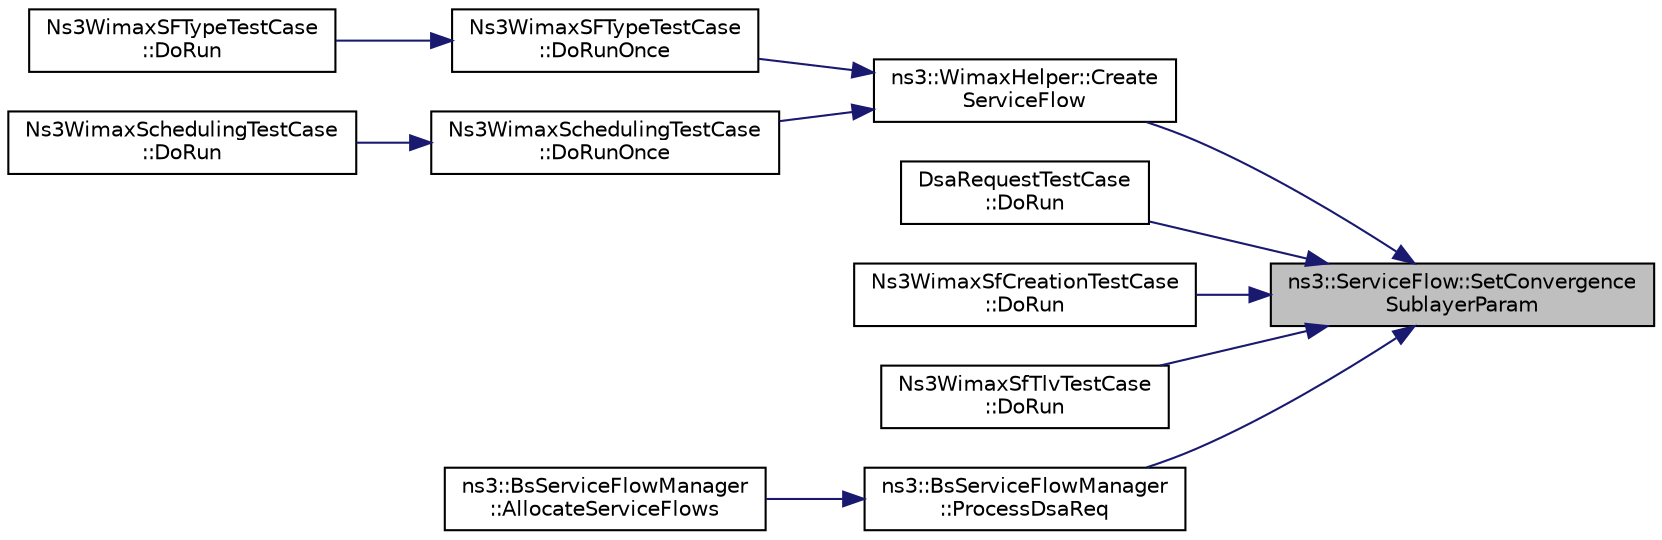 digraph "ns3::ServiceFlow::SetConvergenceSublayerParam"
{
 // LATEX_PDF_SIZE
  edge [fontname="Helvetica",fontsize="10",labelfontname="Helvetica",labelfontsize="10"];
  node [fontname="Helvetica",fontsize="10",shape=record];
  rankdir="RL";
  Node1 [label="ns3::ServiceFlow::SetConvergence\lSublayerParam",height=0.2,width=0.4,color="black", fillcolor="grey75", style="filled", fontcolor="black",tooltip="Set convergence sublayer parameters."];
  Node1 -> Node2 [dir="back",color="midnightblue",fontsize="10",style="solid",fontname="Helvetica"];
  Node2 [label="ns3::WimaxHelper::Create\lServiceFlow",height=0.2,width=0.4,color="black", fillcolor="white", style="filled",URL="$classns3_1_1_wimax_helper.html#aed0c1ffdcd62234c14965f899efc88c1",tooltip="Creates a transport service flow."];
  Node2 -> Node3 [dir="back",color="midnightblue",fontsize="10",style="solid",fontname="Helvetica"];
  Node3 [label="Ns3WimaxSFTypeTestCase\l::DoRunOnce",height=0.2,width=0.4,color="black", fillcolor="white", style="filled",URL="$class_ns3_wimax_s_f_type_test_case.html#abb7c555fc0a6ff152bf0d47ac567d62d",tooltip="Run once function."];
  Node3 -> Node4 [dir="back",color="midnightblue",fontsize="10",style="solid",fontname="Helvetica"];
  Node4 [label="Ns3WimaxSFTypeTestCase\l::DoRun",height=0.2,width=0.4,color="black", fillcolor="white", style="filled",URL="$class_ns3_wimax_s_f_type_test_case.html#a718e915575ebf4e0f3e90d5330fe6771",tooltip="Implementation to actually run this TestCase."];
  Node2 -> Node5 [dir="back",color="midnightblue",fontsize="10",style="solid",fontname="Helvetica"];
  Node5 [label="Ns3WimaxSchedulingTestCase\l::DoRunOnce",height=0.2,width=0.4,color="black", fillcolor="white", style="filled",URL="$class_ns3_wimax_scheduling_test_case.html#aad78c43ab4763cf03d3da38910f84977",tooltip="Run once function."];
  Node5 -> Node6 [dir="back",color="midnightblue",fontsize="10",style="solid",fontname="Helvetica"];
  Node6 [label="Ns3WimaxSchedulingTestCase\l::DoRun",height=0.2,width=0.4,color="black", fillcolor="white", style="filled",URL="$class_ns3_wimax_scheduling_test_case.html#a4fa22645a5d9c5b1fdde467b522d3d26",tooltip="Implementation to actually run this TestCase."];
  Node1 -> Node7 [dir="back",color="midnightblue",fontsize="10",style="solid",fontname="Helvetica"];
  Node7 [label="DsaRequestTestCase\l::DoRun",height=0.2,width=0.4,color="black", fillcolor="white", style="filled",URL="$class_dsa_request_test_case.html#a03d674bc8be475390afde9769e45199c",tooltip="Implementation to actually run this TestCase."];
  Node1 -> Node8 [dir="back",color="midnightblue",fontsize="10",style="solid",fontname="Helvetica"];
  Node8 [label="Ns3WimaxSfCreationTestCase\l::DoRun",height=0.2,width=0.4,color="black", fillcolor="white", style="filled",URL="$class_ns3_wimax_sf_creation_test_case.html#a423b3bbb2ddf0149546bd74c5d8ffc42",tooltip="Implementation to actually run this TestCase."];
  Node1 -> Node9 [dir="back",color="midnightblue",fontsize="10",style="solid",fontname="Helvetica"];
  Node9 [label="Ns3WimaxSfTlvTestCase\l::DoRun",height=0.2,width=0.4,color="black", fillcolor="white", style="filled",URL="$class_ns3_wimax_sf_tlv_test_case.html#a7133476eea0e8ec72406f996e5990c68",tooltip="Implementation to actually run this TestCase."];
  Node1 -> Node10 [dir="back",color="midnightblue",fontsize="10",style="solid",fontname="Helvetica"];
  Node10 [label="ns3::BsServiceFlowManager\l::ProcessDsaReq",height=0.2,width=0.4,color="black", fillcolor="white", style="filled",URL="$classns3_1_1_bs_service_flow_manager.html#afba823b624d516de570c0c7a6312de2b",tooltip="process a DSA-Req message"];
  Node10 -> Node11 [dir="back",color="midnightblue",fontsize="10",style="solid",fontname="Helvetica"];
  Node11 [label="ns3::BsServiceFlowManager\l::AllocateServiceFlows",height=0.2,width=0.4,color="black", fillcolor="white", style="filled",URL="$classns3_1_1_bs_service_flow_manager.html#a2c9d6e3696af0e9bc15bcbe4089ab489",tooltip="allocate service flows"];
}
